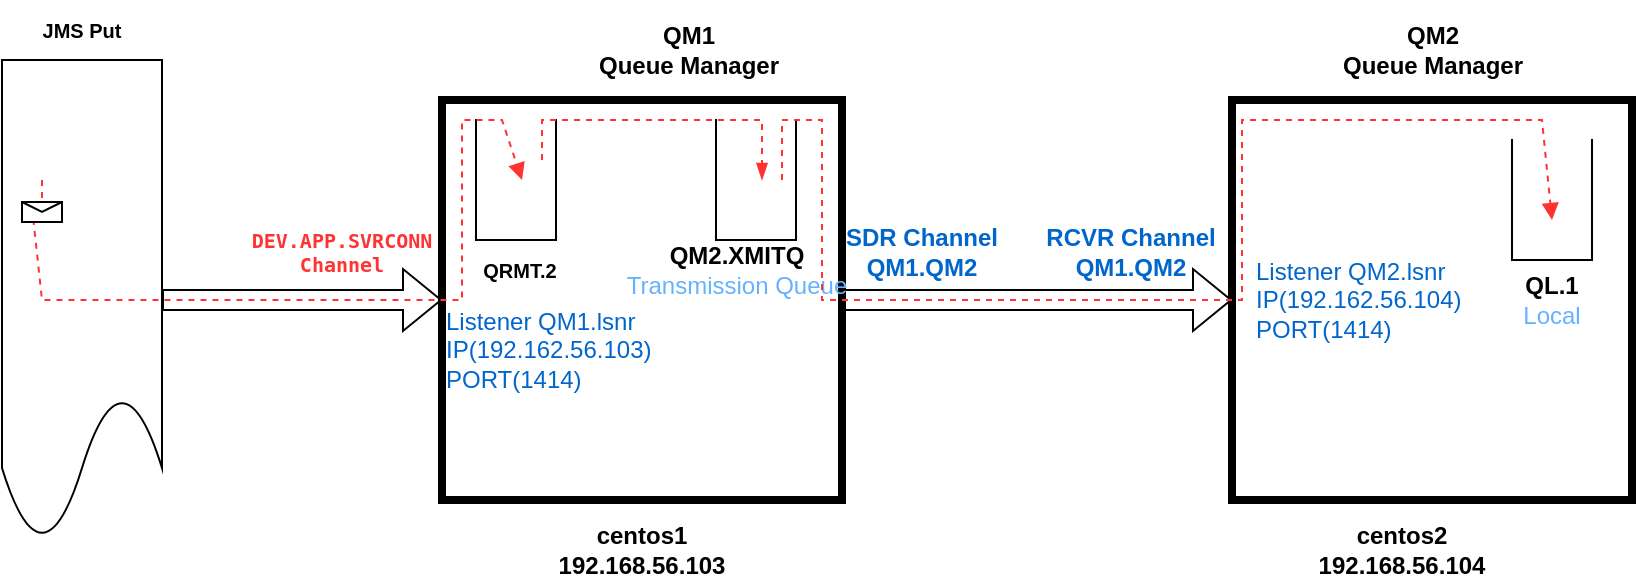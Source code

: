 <mxfile version="20.8.16" type="device"><diagram name="Page-1" id="TPNDoMMqpqQc-dLEJGf8"><mxGraphModel dx="880" dy="483" grid="1" gridSize="10" guides="1" tooltips="1" connect="1" arrows="1" fold="1" page="1" pageScale="1" pageWidth="850" pageHeight="1100" math="0" shadow="0"><root><mxCell id="0"/><mxCell id="1" parent="0"/><mxCell id="I2wCoSPlfbSodPY7ziXD-1" value="" style="whiteSpace=wrap;html=1;aspect=fixed;strokeColor=#000000;strokeWidth=4;fontStyle=1" parent="1" vertex="1"><mxGeometry x="230" y="110" width="200" height="200" as="geometry"/></mxCell><mxCell id="I2wCoSPlfbSodPY7ziXD-2" value="" style="whiteSpace=wrap;html=1;aspect=fixed;strokeWidth=4;" parent="1" vertex="1"><mxGeometry x="625" y="110" width="200" height="200" as="geometry"/></mxCell><mxCell id="I2wCoSPlfbSodPY7ziXD-3" value="" style="shape=flexArrow;endArrow=classic;html=1;rounded=0;exitX=1;exitY=0.5;exitDx=0;exitDy=0;entryX=0;entryY=0.5;entryDx=0;entryDy=0;" parent="1" source="I2wCoSPlfbSodPY7ziXD-1" target="I2wCoSPlfbSodPY7ziXD-2" edge="1"><mxGeometry width="50" height="50" relative="1" as="geometry"><mxPoint x="485" y="280" as="sourcePoint"/><mxPoint x="535" y="230" as="targetPoint"/></mxGeometry></mxCell><mxCell id="I2wCoSPlfbSodPY7ziXD-7" value="" style="shape=partialRectangle;whiteSpace=wrap;html=1;bottom=1;right=1;left=1;top=0;fillColor=none;routingCenterX=-0.5;" parent="1" vertex="1"><mxGeometry x="367" y="120" width="40" height="60" as="geometry"/></mxCell><mxCell id="I2wCoSPlfbSodPY7ziXD-8" value="QM1&lt;br&gt;Queue Manager" style="text;strokeColor=none;align=center;fillColor=none;html=1;verticalAlign=middle;whiteSpace=wrap;rounded=0;fontStyle=1" parent="1" vertex="1"><mxGeometry x="307" y="70" width="93" height="30" as="geometry"/></mxCell><mxCell id="I2wCoSPlfbSodPY7ziXD-10" value="" style="shape=partialRectangle;whiteSpace=wrap;html=1;bottom=1;right=1;left=1;top=0;fillColor=none;routingCenterX=-0.5;" parent="1" vertex="1"><mxGeometry x="765" y="130" width="40" height="60" as="geometry"/></mxCell><mxCell id="I2wCoSPlfbSodPY7ziXD-11" value="&lt;b&gt;QL.1&lt;/b&gt;&lt;br&gt;&lt;font color=&quot;#66b2ff&quot;&gt;Local&lt;/font&gt;" style="text;strokeColor=none;align=center;fillColor=none;html=1;verticalAlign=middle;whiteSpace=wrap;rounded=0;" parent="1" vertex="1"><mxGeometry x="755" y="195" width="60" height="30" as="geometry"/></mxCell><mxCell id="I2wCoSPlfbSodPY7ziXD-12" value="QM2.XMITQ&lt;br&gt;&lt;span style=&quot;font-weight: normal;&quot;&gt;&lt;font color=&quot;#66b2ff&quot;&gt;Transmission Queue&lt;/font&gt;&lt;/span&gt;" style="text;strokeColor=none;align=center;fillColor=none;html=1;verticalAlign=middle;whiteSpace=wrap;rounded=0;fontStyle=1" parent="1" vertex="1"><mxGeometry x="320" y="180" width="115" height="30" as="geometry"/></mxCell><mxCell id="I2wCoSPlfbSodPY7ziXD-13" value="&lt;font color=&quot;#0066cc&quot;&gt;&lt;b&gt;SDR Channel&lt;br&gt;QM1.QM2&lt;br&gt;&lt;/b&gt;&lt;/font&gt;" style="text;strokeColor=none;align=center;fillColor=none;html=1;verticalAlign=middle;whiteSpace=wrap;rounded=0;fontColor=#66B2FF;" parent="1" vertex="1"><mxGeometry x="430" y="171" width="80" height="30" as="geometry"/></mxCell><mxCell id="I2wCoSPlfbSodPY7ziXD-14" value="&lt;font color=&quot;#0066cc&quot;&gt;&lt;b&gt;RCVR Channel&lt;br&gt;QM1.QM2&lt;br&gt;&lt;/b&gt;&lt;/font&gt;" style="text;strokeColor=none;align=center;fillColor=none;html=1;verticalAlign=middle;whiteSpace=wrap;rounded=0;fontColor=#66B2FF;" parent="1" vertex="1"><mxGeometry x="528" y="171" width="93" height="30" as="geometry"/></mxCell><mxCell id="I2wCoSPlfbSodPY7ziXD-17" value="Listener QM2.lsnr IP(192.162.56.104)&lt;br&gt;PORT(1414)" style="text;strokeColor=none;align=left;fillColor=none;html=1;verticalAlign=middle;whiteSpace=wrap;rounded=0;fontColor=#0066CC;" parent="1" vertex="1"><mxGeometry x="635" y="195" width="60" height="30" as="geometry"/></mxCell><mxCell id="OUPOttK79uMDa3EoN5G0-1" value="" style="shape=document;whiteSpace=wrap;html=1;boundedLbl=1;" parent="1" vertex="1"><mxGeometry x="10" y="90" width="80" height="240" as="geometry"/></mxCell><mxCell id="OUPOttK79uMDa3EoN5G0-4" value="" style="shape=flexArrow;endArrow=classic;html=1;rounded=0;entryX=0;entryY=0.5;entryDx=0;entryDy=0;" parent="1" source="OUPOttK79uMDa3EoN5G0-1" target="I2wCoSPlfbSodPY7ziXD-1" edge="1"><mxGeometry width="50" height="50" relative="1" as="geometry"><mxPoint x="400" y="280" as="sourcePoint"/><mxPoint x="450" y="230" as="targetPoint"/></mxGeometry></mxCell><mxCell id="OUPOttK79uMDa3EoN5G0-6" value="&lt;span style=&quot;background-color: rgb(255, 255, 255); font-family: &amp;quot;Droid Sans Mono&amp;quot;, &amp;quot;monospace&amp;quot;, monospace;&quot;&gt;DEV.APP.SVRCONN&lt;br&gt;Channel&lt;br&gt;&lt;/span&gt;" style="text;strokeColor=none;align=center;fillColor=none;html=1;verticalAlign=middle;whiteSpace=wrap;rounded=0;fontStyle=1;fontSize=10;fontColor=#FF3333;" parent="1" vertex="1"><mxGeometry x="120" y="171" width="120" height="30" as="geometry"/></mxCell><mxCell id="OUPOttK79uMDa3EoN5G0-7" value="Listener QM1.lsnr IP(192.162.56.103)&lt;br&gt;PORT(1414)" style="text;strokeColor=none;align=left;fillColor=none;html=1;verticalAlign=middle;whiteSpace=wrap;rounded=0;fontColor=#0066CC;" parent="1" vertex="1"><mxGeometry x="230" y="220" width="60" height="30" as="geometry"/></mxCell><mxCell id="OUPOttK79uMDa3EoN5G0-8" value="" style="shape=partialRectangle;whiteSpace=wrap;html=1;bottom=1;right=1;left=1;top=0;fillColor=none;routingCenterX=-0.5;" parent="1" vertex="1"><mxGeometry x="247" y="120" width="40" height="60" as="geometry"/></mxCell><mxCell id="OUPOttK79uMDa3EoN5G0-9" value="QRMT.2" style="text;strokeColor=none;align=center;fillColor=none;html=1;verticalAlign=middle;whiteSpace=wrap;rounded=0;fontSize=10;fontColor=#000000;fontStyle=1" parent="1" vertex="1"><mxGeometry x="239" y="180" width="60" height="30" as="geometry"/></mxCell><mxCell id="OUPOttK79uMDa3EoN5G0-22" value="" style="endArrow=block;dashed=1;html=1;rounded=0;fontSize=10;fontColor=#000000;strokeColor=#FF3333;exitX=0.25;exitY=0.25;exitDx=0;exitDy=0;exitPerimeter=0;startArrow=none;startFill=0;targetPerimeterSpacing=2;endFill=1;" parent="1" source="OUPOttK79uMDa3EoN5G0-31" edge="1"><mxGeometry width="50" height="50" relative="1" as="geometry"><mxPoint x="400" y="260" as="sourcePoint"/><mxPoint x="270" y="150" as="targetPoint"/><Array as="points"><mxPoint x="30" y="210"/><mxPoint x="240" y="210"/><mxPoint x="240" y="120"/><mxPoint x="260" y="120"/></Array></mxGeometry></mxCell><mxCell id="OUPOttK79uMDa3EoN5G0-23" value="" style="endArrow=blockThin;dashed=1;html=1;rounded=0;strokeColor=#FF3333;fontSize=10;fontColor=#000000;exitX=0.825;exitY=0.333;exitDx=0;exitDy=0;exitPerimeter=0;entryX=0.575;entryY=0.5;entryDx=0;entryDy=0;entryPerimeter=0;startArrow=none;startFill=0;endFill=1;" parent="1" source="OUPOttK79uMDa3EoN5G0-8" target="I2wCoSPlfbSodPY7ziXD-7" edge="1"><mxGeometry width="50" height="50" relative="1" as="geometry"><mxPoint x="400" y="260" as="sourcePoint"/><mxPoint x="450" y="210" as="targetPoint"/><Array as="points"><mxPoint x="280" y="120"/><mxPoint x="390" y="120"/></Array></mxGeometry></mxCell><mxCell id="OUPOttK79uMDa3EoN5G0-24" value="" style="endArrow=block;dashed=1;html=1;rounded=0;strokeColor=#FF3333;fontSize=10;fontColor=#000000;exitX=0.825;exitY=0.5;exitDx=0;exitDy=0;exitPerimeter=0;entryX=0.5;entryY=0.667;entryDx=0;entryDy=0;entryPerimeter=0;endFill=1;" parent="1" source="I2wCoSPlfbSodPY7ziXD-7" target="I2wCoSPlfbSodPY7ziXD-10" edge="1"><mxGeometry width="50" height="50" relative="1" as="geometry"><mxPoint x="400" y="260" as="sourcePoint"/><mxPoint x="450" y="210" as="targetPoint"/><Array as="points"><mxPoint x="400" y="120"/><mxPoint x="420" y="120"/><mxPoint x="420" y="210"/><mxPoint x="630" y="210"/><mxPoint x="630" y="120"/><mxPoint x="780" y="120"/></Array></mxGeometry></mxCell><mxCell id="OUPOttK79uMDa3EoN5G0-26" value="&lt;b&gt;JMS Put&lt;/b&gt;" style="text;strokeColor=none;align=center;fillColor=none;html=1;verticalAlign=middle;whiteSpace=wrap;rounded=0;fontSize=10;fontColor=#000000;" parent="1" vertex="1"><mxGeometry x="20" y="60" width="60" height="30" as="geometry"/></mxCell><mxCell id="OUPOttK79uMDa3EoN5G0-27" value="&lt;b&gt;&lt;font style=&quot;font-size: 12px;&quot;&gt;centos1 192.168.56.103&lt;/font&gt;&lt;/b&gt;" style="text;strokeColor=none;align=center;fillColor=none;html=1;verticalAlign=middle;whiteSpace=wrap;rounded=0;fontSize=10;fontColor=#000000;" parent="1" vertex="1"><mxGeometry x="300" y="320" width="60" height="30" as="geometry"/></mxCell><mxCell id="OUPOttK79uMDa3EoN5G0-28" value="&lt;b&gt;&lt;font style=&quot;font-size: 12px;&quot;&gt;centos2&lt;br&gt;192.168.56.104&lt;/font&gt;&lt;/b&gt;" style="text;strokeColor=none;align=center;fillColor=none;html=1;verticalAlign=middle;whiteSpace=wrap;rounded=0;fontSize=10;fontColor=#000000;" parent="1" vertex="1"><mxGeometry x="680" y="320" width="60" height="30" as="geometry"/></mxCell><mxCell id="OUPOttK79uMDa3EoN5G0-32" value="" style="endArrow=none;dashed=1;html=1;rounded=0;fontSize=10;fontColor=#000000;strokeColor=#FF3333;exitX=0.25;exitY=0.25;exitDx=0;exitDy=0;exitPerimeter=0;" parent="1" source="OUPOttK79uMDa3EoN5G0-1" target="OUPOttK79uMDa3EoN5G0-31" edge="1"><mxGeometry width="50" height="50" relative="1" as="geometry"><mxPoint x="30" y="150" as="sourcePoint"/><mxPoint x="270" y="150" as="targetPoint"/><Array as="points"/></mxGeometry></mxCell><mxCell id="OUPOttK79uMDa3EoN5G0-31" value="" style="shape=message;html=1;html=1;outlineConnect=0;labelPosition=center;verticalLabelPosition=bottom;align=center;verticalAlign=top;fontSize=12;fontColor=#000000;" parent="1" vertex="1"><mxGeometry x="20" y="161" width="20" height="10" as="geometry"/></mxCell><mxCell id="OUPOttK79uMDa3EoN5G0-33" value="QM2&lt;br&gt;Queue Manager" style="text;strokeColor=none;align=center;fillColor=none;html=1;verticalAlign=middle;whiteSpace=wrap;rounded=0;fontStyle=1" parent="1" vertex="1"><mxGeometry x="678.5" y="70" width="93" height="30" as="geometry"/></mxCell></root></mxGraphModel></diagram></mxfile>